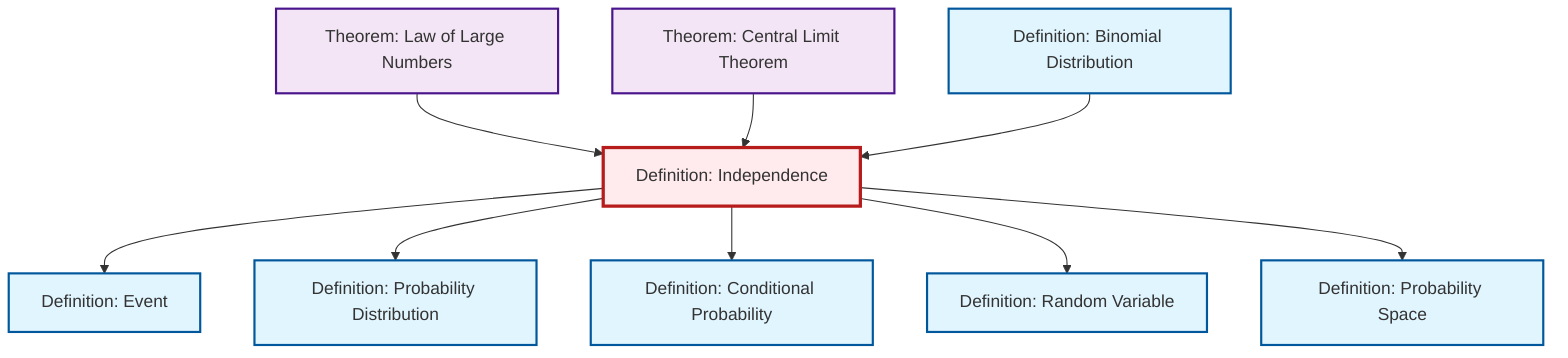 graph TD
    classDef definition fill:#e1f5fe,stroke:#01579b,stroke-width:2px
    classDef theorem fill:#f3e5f5,stroke:#4a148c,stroke-width:2px
    classDef axiom fill:#fff3e0,stroke:#e65100,stroke-width:2px
    classDef example fill:#e8f5e9,stroke:#1b5e20,stroke-width:2px
    classDef current fill:#ffebee,stroke:#b71c1c,stroke-width:3px
    def-probability-distribution["Definition: Probability Distribution"]:::definition
    thm-central-limit["Theorem: Central Limit Theorem"]:::theorem
    thm-law-of-large-numbers["Theorem: Law of Large Numbers"]:::theorem
    def-independence["Definition: Independence"]:::definition
    def-probability-space["Definition: Probability Space"]:::definition
    def-event["Definition: Event"]:::definition
    def-random-variable["Definition: Random Variable"]:::definition
    def-conditional-probability["Definition: Conditional Probability"]:::definition
    def-binomial-distribution["Definition: Binomial Distribution"]:::definition
    thm-law-of-large-numbers --> def-independence
    thm-central-limit --> def-independence
    def-independence --> def-event
    def-independence --> def-probability-distribution
    def-independence --> def-conditional-probability
    def-binomial-distribution --> def-independence
    def-independence --> def-random-variable
    def-independence --> def-probability-space
    class def-independence current